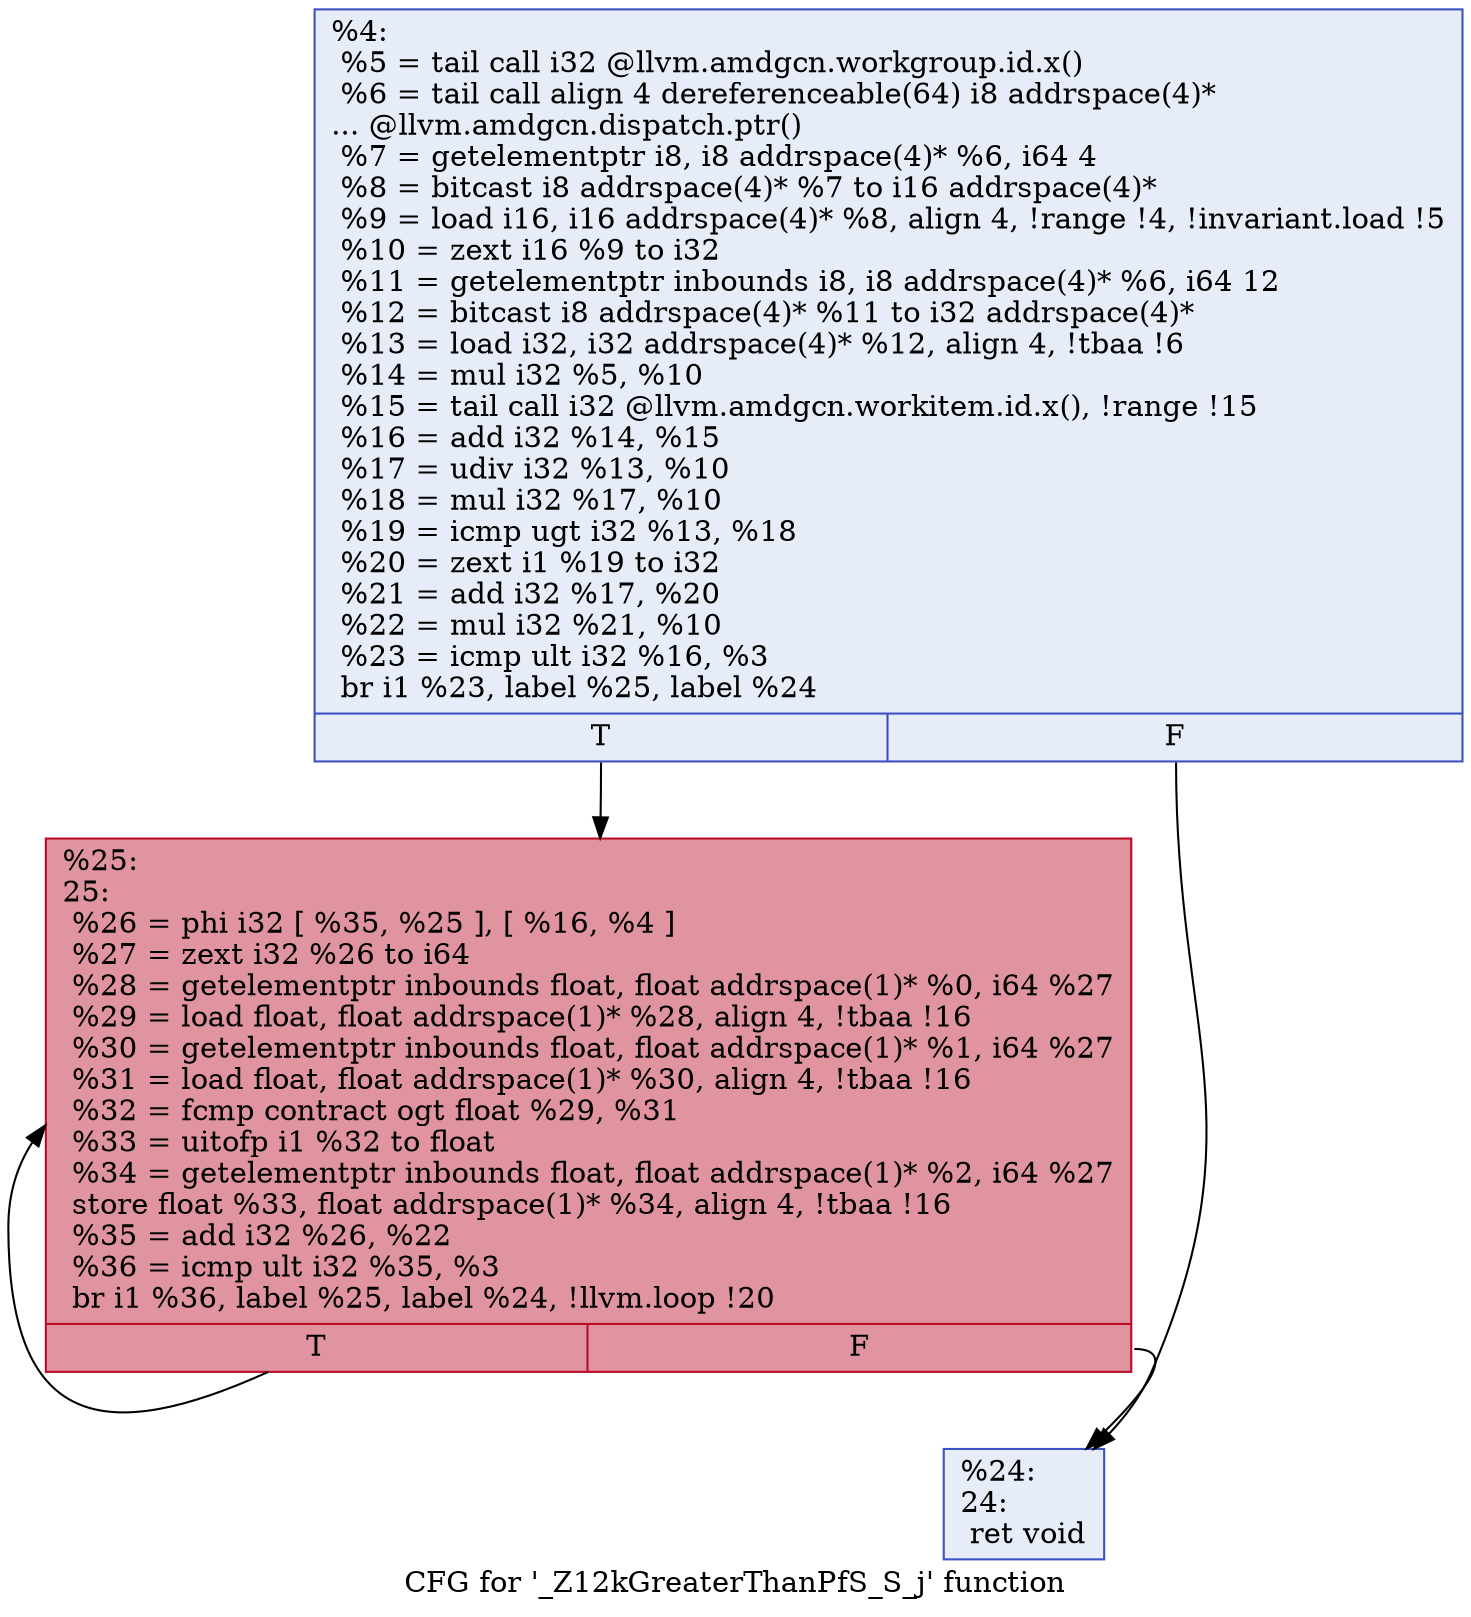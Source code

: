 digraph "CFG for '_Z12kGreaterThanPfS_S_j' function" {
	label="CFG for '_Z12kGreaterThanPfS_S_j' function";

	Node0x62ee4e0 [shape=record,color="#3d50c3ff", style=filled, fillcolor="#c7d7f070",label="{%4:\l  %5 = tail call i32 @llvm.amdgcn.workgroup.id.x()\l  %6 = tail call align 4 dereferenceable(64) i8 addrspace(4)*\l... @llvm.amdgcn.dispatch.ptr()\l  %7 = getelementptr i8, i8 addrspace(4)* %6, i64 4\l  %8 = bitcast i8 addrspace(4)* %7 to i16 addrspace(4)*\l  %9 = load i16, i16 addrspace(4)* %8, align 4, !range !4, !invariant.load !5\l  %10 = zext i16 %9 to i32\l  %11 = getelementptr inbounds i8, i8 addrspace(4)* %6, i64 12\l  %12 = bitcast i8 addrspace(4)* %11 to i32 addrspace(4)*\l  %13 = load i32, i32 addrspace(4)* %12, align 4, !tbaa !6\l  %14 = mul i32 %5, %10\l  %15 = tail call i32 @llvm.amdgcn.workitem.id.x(), !range !15\l  %16 = add i32 %14, %15\l  %17 = udiv i32 %13, %10\l  %18 = mul i32 %17, %10\l  %19 = icmp ugt i32 %13, %18\l  %20 = zext i1 %19 to i32\l  %21 = add i32 %17, %20\l  %22 = mul i32 %21, %10\l  %23 = icmp ult i32 %16, %3\l  br i1 %23, label %25, label %24\l|{<s0>T|<s1>F}}"];
	Node0x62ee4e0:s0 -> Node0x62f0aa0;
	Node0x62ee4e0:s1 -> Node0x62f0b30;
	Node0x62f0b30 [shape=record,color="#3d50c3ff", style=filled, fillcolor="#c7d7f070",label="{%24:\l24:                                               \l  ret void\l}"];
	Node0x62f0aa0 [shape=record,color="#b70d28ff", style=filled, fillcolor="#b70d2870",label="{%25:\l25:                                               \l  %26 = phi i32 [ %35, %25 ], [ %16, %4 ]\l  %27 = zext i32 %26 to i64\l  %28 = getelementptr inbounds float, float addrspace(1)* %0, i64 %27\l  %29 = load float, float addrspace(1)* %28, align 4, !tbaa !16\l  %30 = getelementptr inbounds float, float addrspace(1)* %1, i64 %27\l  %31 = load float, float addrspace(1)* %30, align 4, !tbaa !16\l  %32 = fcmp contract ogt float %29, %31\l  %33 = uitofp i1 %32 to float\l  %34 = getelementptr inbounds float, float addrspace(1)* %2, i64 %27\l  store float %33, float addrspace(1)* %34, align 4, !tbaa !16\l  %35 = add i32 %26, %22\l  %36 = icmp ult i32 %35, %3\l  br i1 %36, label %25, label %24, !llvm.loop !20\l|{<s0>T|<s1>F}}"];
	Node0x62f0aa0:s0 -> Node0x62f0aa0;
	Node0x62f0aa0:s1 -> Node0x62f0b30;
}
